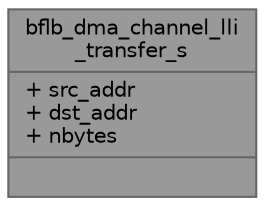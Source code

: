 digraph "bflb_dma_channel_lli_transfer_s"
{
 // LATEX_PDF_SIZE
  bgcolor="transparent";
  edge [fontname=Helvetica,fontsize=10,labelfontname=Helvetica,labelfontsize=10];
  node [fontname=Helvetica,fontsize=10,shape=box,height=0.2,width=0.4];
  Node1 [shape=record,label="{bflb_dma_channel_lli\l_transfer_s\n|+ src_addr\l+ dst_addr\l+ nbytes\l|}",height=0.2,width=0.4,color="gray40", fillcolor="grey60", style="filled", fontcolor="black",tooltip="DMA channel lli transfer structure"];
}
